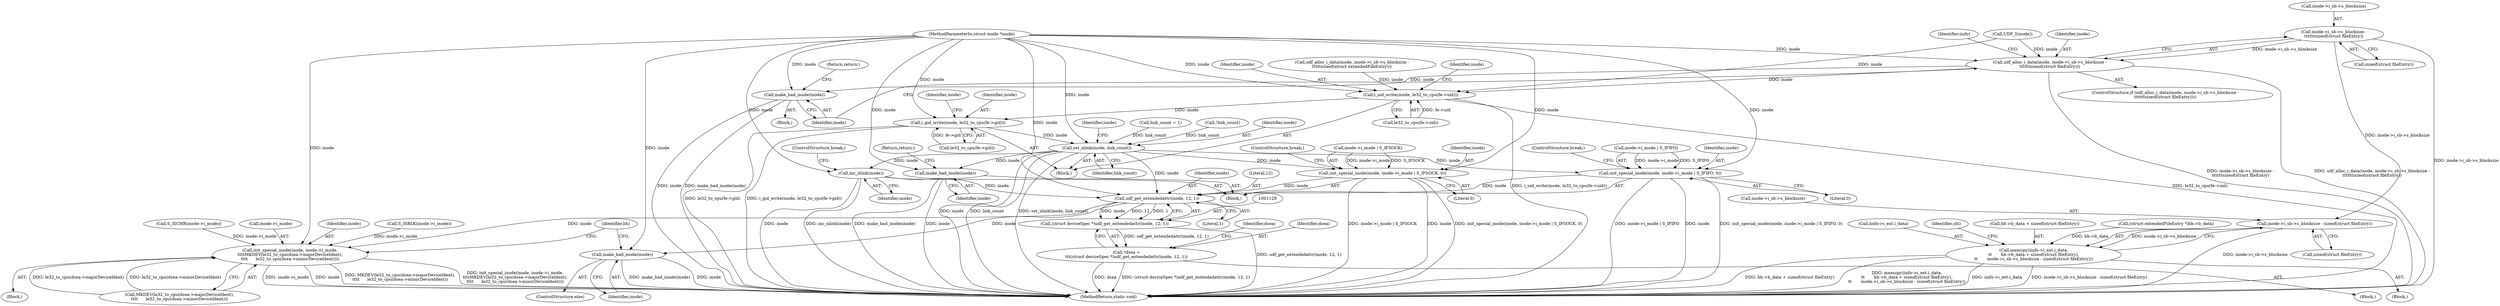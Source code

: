 digraph "0_linux_c03aa9f6e1f938618e6db2e23afef0574efeeb65@API" {
"1000465" [label="(Call,inode->i_sb->s_blocksize -\n\t\t\t\t\t\tsizeof(struct fileEntry))"];
"1000463" [label="(Call,udf_alloc_i_data(inode, inode->i_sb->s_blocksize -\n\t\t\t\t\t\tsizeof(struct fileEntry)))"];
"1000474" [label="(Call,make_bad_inode(inode))"];
"1000571" [label="(Call,i_uid_write(inode, le32_to_cpu(fe->uid)))"];
"1000605" [label="(Call,i_gid_write(inode, le32_to_cpu(fe->gid)))"];
"1000713" [label="(Call,set_nlink(inode, link_count))"];
"1000980" [label="(Call,inc_nlink(inode))"];
"1001130" [label="(Call,udf_get_extendedattr(inode, 12, 1))"];
"1001128" [label="(Call,(struct deviceSpec *)udf_get_extendedattr(inode, 12, 1))"];
"1001126" [label="(Call,*dsea =\n\t\t\t(struct deviceSpec *)udf_get_extendedattr(inode, 12, 1))"];
"1001137" [label="(Call,init_special_inode(inode, inode->i_mode,\n\t\t\t\tMKDEV(le32_to_cpu(dsea->majorDeviceIdent),\n\t\t\t\t      le32_to_cpu(dsea->minorDeviceIdent))))"];
"1001152" [label="(Call,make_bad_inode(inode))"];
"1001043" [label="(Call,init_special_inode(inode, inode->i_mode | S_IFIFO, 0))"];
"1001053" [label="(Call,init_special_inode(inode, inode->i_mode | S_IFSOCK, 0))"];
"1001111" [label="(Call,make_bad_inode(inode))"];
"1000489" [label="(Call,inode->i_sb->s_blocksize - sizeof(struct fileEntry))"];
"1000477" [label="(Call,memcpy(iinfo->i_ext.i_data,\n\t\t       bh->b_data + sizeof(struct fileEntry),\n\t\t       inode->i_sb->s_blocksize - sizeof(struct fileEntry)))"];
"1000471" [label="(Call,sizeof(struct fileEntry))"];
"1000473" [label="(Block,)"];
"1000981" [label="(Identifier,inode)"];
"1001044" [label="(Identifier,inode)"];
"1001051" [label="(ControlStructure,break;)"];
"1000571" [label="(Call,i_uid_write(inode, le32_to_cpu(fe->uid)))"];
"1000474" [label="(Call,make_bad_inode(inode))"];
"1001128" [label="(Call,(struct deviceSpec *)udf_get_extendedattr(inode, 12, 1))"];
"1001133" [label="(Literal,1)"];
"1000616" [label="(Identifier,inode)"];
"1001061" [label="(ControlStructure,break;)"];
"1000451" [label="(Block,)"];
"1000483" [label="(Call,bh->b_data + sizeof(struct fileEntry))"];
"1000465" [label="(Call,inode->i_sb->s_blocksize -\n\t\t\t\t\t\tsizeof(struct fileEntry))"];
"1001131" [label="(Identifier,inode)"];
"1001135" [label="(Identifier,dsea)"];
"1000475" [label="(Identifier,inode)"];
"1000190" [label="(Call,(struct extendedFileEntry *)bh->b_data)"];
"1001055" [label="(Call,inode->i_mode | S_IFSOCK)"];
"1000105" [label="(Block,)"];
"1000582" [label="(Identifier,inode)"];
"1001138" [label="(Identifier,inode)"];
"1000718" [label="(Identifier,inode)"];
"1000980" [label="(Call,inc_nlink(inode))"];
"1001136" [label="(Block,)"];
"1001120" [label="(Call,S_ISBLK(inode->i_mode))"];
"1001050" [label="(Literal,0)"];
"1000982" [label="(ControlStructure,break;)"];
"1001156" [label="(MethodReturn,static void)"];
"1000480" [label="(Identifier,iinfo)"];
"1000463" [label="(Call,udf_alloc_i_data(inode, inode->i_sb->s_blocksize -\n\t\t\t\t\t\tsizeof(struct fileEntry)))"];
"1001111" [label="(Call,make_bad_inode(inode))"];
"1000961" [label="(Block,)"];
"1001132" [label="(Literal,12)"];
"1000710" [label="(Call,link_count = 1)"];
"1000605" [label="(Call,i_gid_write(inode, le32_to_cpu(fe->gid)))"];
"1000715" [label="(Identifier,link_count)"];
"1000116" [label="(Call,UDF_I(inode))"];
"1001126" [label="(Call,*dsea =\n\t\t\t(struct deviceSpec *)udf_get_extendedattr(inode, 12, 1))"];
"1001124" [label="(Block,)"];
"1001155" [label="(Identifier,bh)"];
"1001142" [label="(Call,MKDEV(le32_to_cpu(dsea->majorDeviceIdent),\n\t\t\t\t      le32_to_cpu(dsea->minorDeviceIdent)))"];
"1001060" [label="(Literal,0)"];
"1000464" [label="(Identifier,inode)"];
"1000573" [label="(Call,le32_to_cpu(fe->uid))"];
"1000478" [label="(Call,iinfo->i_ext.i_data)"];
"1000708" [label="(Call,!link_count)"];
"1001153" [label="(Identifier,inode)"];
"1001054" [label="(Identifier,inode)"];
"1001043" [label="(Call,init_special_inode(inode, inode->i_mode | S_IFIFO, 0))"];
"1001152" [label="(Call,make_bad_inode(inode))"];
"1001151" [label="(ControlStructure,else)"];
"1001113" [label="(Return,return;)"];
"1000477" [label="(Call,memcpy(iinfo->i_ext.i_data,\n\t\t       bh->b_data + sizeof(struct fileEntry),\n\t\t       inode->i_sb->s_blocksize - sizeof(struct fileEntry)))"];
"1001112" [label="(Identifier,inode)"];
"1000495" [label="(Call,sizeof(struct fileEntry))"];
"1000607" [label="(Call,le32_to_cpu(fe->gid))"];
"1000572" [label="(Identifier,inode)"];
"1000476" [label="(Return,return;)"];
"1001137" [label="(Call,init_special_inode(inode, inode->i_mode,\n\t\t\t\tMKDEV(le32_to_cpu(dsea->majorDeviceIdent),\n\t\t\t\t      le32_to_cpu(dsea->minorDeviceIdent))))"];
"1000569" [label="(Identifier,sbi)"];
"1000407" [label="(Call,udf_alloc_i_data(inode, inode->i_sb->s_blocksize -\n\t\t\t\t\tsizeof(struct extendedFileEntry)))"];
"1000713" [label="(Call,set_nlink(inode, link_count))"];
"1000104" [label="(MethodParameterIn,struct inode *inode)"];
"1001127" [label="(Identifier,dsea)"];
"1001116" [label="(Call,S_ISCHR(inode->i_mode))"];
"1001130" [label="(Call,udf_get_extendedattr(inode, 12, 1))"];
"1000466" [label="(Call,inode->i_sb->s_blocksize)"];
"1000462" [label="(ControlStructure,if (udf_alloc_i_data(inode, inode->i_sb->s_blocksize -\n\t\t\t\t\t\tsizeof(struct fileEntry))))"];
"1001053" [label="(Call,init_special_inode(inode, inode->i_mode | S_IFSOCK, 0))"];
"1001139" [label="(Call,inode->i_mode)"];
"1000606" [label="(Identifier,inode)"];
"1000714" [label="(Identifier,inode)"];
"1000490" [label="(Call,inode->i_sb->s_blocksize)"];
"1001045" [label="(Call,inode->i_mode | S_IFIFO)"];
"1000489" [label="(Call,inode->i_sb->s_blocksize - sizeof(struct fileEntry))"];
"1000465" -> "1000463"  [label="AST: "];
"1000465" -> "1000471"  [label="CFG: "];
"1000466" -> "1000465"  [label="AST: "];
"1000471" -> "1000465"  [label="AST: "];
"1000463" -> "1000465"  [label="CFG: "];
"1000465" -> "1001156"  [label="DDG: inode->i_sb->s_blocksize"];
"1000465" -> "1000463"  [label="DDG: inode->i_sb->s_blocksize"];
"1000465" -> "1000489"  [label="DDG: inode->i_sb->s_blocksize"];
"1000463" -> "1000462"  [label="AST: "];
"1000464" -> "1000463"  [label="AST: "];
"1000475" -> "1000463"  [label="CFG: "];
"1000480" -> "1000463"  [label="CFG: "];
"1000463" -> "1001156"  [label="DDG: inode->i_sb->s_blocksize -\n\t\t\t\t\t\tsizeof(struct fileEntry)"];
"1000463" -> "1001156"  [label="DDG: udf_alloc_i_data(inode, inode->i_sb->s_blocksize -\n\t\t\t\t\t\tsizeof(struct fileEntry))"];
"1000116" -> "1000463"  [label="DDG: inode"];
"1000104" -> "1000463"  [label="DDG: inode"];
"1000463" -> "1000474"  [label="DDG: inode"];
"1000463" -> "1000571"  [label="DDG: inode"];
"1000474" -> "1000473"  [label="AST: "];
"1000474" -> "1000475"  [label="CFG: "];
"1000475" -> "1000474"  [label="AST: "];
"1000476" -> "1000474"  [label="CFG: "];
"1000474" -> "1001156"  [label="DDG: make_bad_inode(inode)"];
"1000474" -> "1001156"  [label="DDG: inode"];
"1000104" -> "1000474"  [label="DDG: inode"];
"1000571" -> "1000105"  [label="AST: "];
"1000571" -> "1000573"  [label="CFG: "];
"1000572" -> "1000571"  [label="AST: "];
"1000573" -> "1000571"  [label="AST: "];
"1000582" -> "1000571"  [label="CFG: "];
"1000571" -> "1001156"  [label="DDG: i_uid_write(inode, le32_to_cpu(fe->uid))"];
"1000571" -> "1001156"  [label="DDG: le32_to_cpu(fe->uid)"];
"1000116" -> "1000571"  [label="DDG: inode"];
"1000407" -> "1000571"  [label="DDG: inode"];
"1000104" -> "1000571"  [label="DDG: inode"];
"1000573" -> "1000571"  [label="DDG: fe->uid"];
"1000571" -> "1000605"  [label="DDG: inode"];
"1000605" -> "1000105"  [label="AST: "];
"1000605" -> "1000607"  [label="CFG: "];
"1000606" -> "1000605"  [label="AST: "];
"1000607" -> "1000605"  [label="AST: "];
"1000616" -> "1000605"  [label="CFG: "];
"1000605" -> "1001156"  [label="DDG: le32_to_cpu(fe->gid)"];
"1000605" -> "1001156"  [label="DDG: i_gid_write(inode, le32_to_cpu(fe->gid))"];
"1000104" -> "1000605"  [label="DDG: inode"];
"1000607" -> "1000605"  [label="DDG: fe->gid"];
"1000605" -> "1000713"  [label="DDG: inode"];
"1000713" -> "1000105"  [label="AST: "];
"1000713" -> "1000715"  [label="CFG: "];
"1000714" -> "1000713"  [label="AST: "];
"1000715" -> "1000713"  [label="AST: "];
"1000718" -> "1000713"  [label="CFG: "];
"1000713" -> "1001156"  [label="DDG: inode"];
"1000713" -> "1001156"  [label="DDG: link_count"];
"1000713" -> "1001156"  [label="DDG: set_nlink(inode, link_count)"];
"1000104" -> "1000713"  [label="DDG: inode"];
"1000708" -> "1000713"  [label="DDG: link_count"];
"1000710" -> "1000713"  [label="DDG: link_count"];
"1000713" -> "1000980"  [label="DDG: inode"];
"1000713" -> "1001043"  [label="DDG: inode"];
"1000713" -> "1001053"  [label="DDG: inode"];
"1000713" -> "1001111"  [label="DDG: inode"];
"1000713" -> "1001130"  [label="DDG: inode"];
"1000980" -> "1000961"  [label="AST: "];
"1000980" -> "1000981"  [label="CFG: "];
"1000981" -> "1000980"  [label="AST: "];
"1000982" -> "1000980"  [label="CFG: "];
"1000980" -> "1001156"  [label="DDG: inode"];
"1000980" -> "1001156"  [label="DDG: inc_nlink(inode)"];
"1000104" -> "1000980"  [label="DDG: inode"];
"1000980" -> "1001130"  [label="DDG: inode"];
"1001130" -> "1001128"  [label="AST: "];
"1001130" -> "1001133"  [label="CFG: "];
"1001131" -> "1001130"  [label="AST: "];
"1001132" -> "1001130"  [label="AST: "];
"1001133" -> "1001130"  [label="AST: "];
"1001128" -> "1001130"  [label="CFG: "];
"1001130" -> "1001128"  [label="DDG: inode"];
"1001130" -> "1001128"  [label="DDG: 12"];
"1001130" -> "1001128"  [label="DDG: 1"];
"1001043" -> "1001130"  [label="DDG: inode"];
"1001053" -> "1001130"  [label="DDG: inode"];
"1000104" -> "1001130"  [label="DDG: inode"];
"1001130" -> "1001137"  [label="DDG: inode"];
"1001130" -> "1001152"  [label="DDG: inode"];
"1001128" -> "1001126"  [label="AST: "];
"1001129" -> "1001128"  [label="AST: "];
"1001126" -> "1001128"  [label="CFG: "];
"1001128" -> "1001156"  [label="DDG: udf_get_extendedattr(inode, 12, 1)"];
"1001128" -> "1001126"  [label="DDG: udf_get_extendedattr(inode, 12, 1)"];
"1001126" -> "1001124"  [label="AST: "];
"1001127" -> "1001126"  [label="AST: "];
"1001135" -> "1001126"  [label="CFG: "];
"1001126" -> "1001156"  [label="DDG: dsea"];
"1001126" -> "1001156"  [label="DDG: (struct deviceSpec *)udf_get_extendedattr(inode, 12, 1)"];
"1001137" -> "1001136"  [label="AST: "];
"1001137" -> "1001142"  [label="CFG: "];
"1001138" -> "1001137"  [label="AST: "];
"1001139" -> "1001137"  [label="AST: "];
"1001142" -> "1001137"  [label="AST: "];
"1001155" -> "1001137"  [label="CFG: "];
"1001137" -> "1001156"  [label="DDG: init_special_inode(inode, inode->i_mode,\n\t\t\t\tMKDEV(le32_to_cpu(dsea->majorDeviceIdent),\n\t\t\t\t      le32_to_cpu(dsea->minorDeviceIdent)))"];
"1001137" -> "1001156"  [label="DDG: inode->i_mode"];
"1001137" -> "1001156"  [label="DDG: inode"];
"1001137" -> "1001156"  [label="DDG: MKDEV(le32_to_cpu(dsea->majorDeviceIdent),\n\t\t\t\t      le32_to_cpu(dsea->minorDeviceIdent))"];
"1000104" -> "1001137"  [label="DDG: inode"];
"1001120" -> "1001137"  [label="DDG: inode->i_mode"];
"1001116" -> "1001137"  [label="DDG: inode->i_mode"];
"1001142" -> "1001137"  [label="DDG: le32_to_cpu(dsea->majorDeviceIdent)"];
"1001142" -> "1001137"  [label="DDG: le32_to_cpu(dsea->minorDeviceIdent)"];
"1001152" -> "1001151"  [label="AST: "];
"1001152" -> "1001153"  [label="CFG: "];
"1001153" -> "1001152"  [label="AST: "];
"1001155" -> "1001152"  [label="CFG: "];
"1001152" -> "1001156"  [label="DDG: make_bad_inode(inode)"];
"1001152" -> "1001156"  [label="DDG: inode"];
"1000104" -> "1001152"  [label="DDG: inode"];
"1001043" -> "1000961"  [label="AST: "];
"1001043" -> "1001050"  [label="CFG: "];
"1001044" -> "1001043"  [label="AST: "];
"1001045" -> "1001043"  [label="AST: "];
"1001050" -> "1001043"  [label="AST: "];
"1001051" -> "1001043"  [label="CFG: "];
"1001043" -> "1001156"  [label="DDG: inode->i_mode | S_IFIFO"];
"1001043" -> "1001156"  [label="DDG: inode"];
"1001043" -> "1001156"  [label="DDG: init_special_inode(inode, inode->i_mode | S_IFIFO, 0)"];
"1000104" -> "1001043"  [label="DDG: inode"];
"1001045" -> "1001043"  [label="DDG: inode->i_mode"];
"1001045" -> "1001043"  [label="DDG: S_IFIFO"];
"1001053" -> "1000961"  [label="AST: "];
"1001053" -> "1001060"  [label="CFG: "];
"1001054" -> "1001053"  [label="AST: "];
"1001055" -> "1001053"  [label="AST: "];
"1001060" -> "1001053"  [label="AST: "];
"1001061" -> "1001053"  [label="CFG: "];
"1001053" -> "1001156"  [label="DDG: inode->i_mode | S_IFSOCK"];
"1001053" -> "1001156"  [label="DDG: inode"];
"1001053" -> "1001156"  [label="DDG: init_special_inode(inode, inode->i_mode | S_IFSOCK, 0)"];
"1000104" -> "1001053"  [label="DDG: inode"];
"1001055" -> "1001053"  [label="DDG: inode->i_mode"];
"1001055" -> "1001053"  [label="DDG: S_IFSOCK"];
"1001111" -> "1000961"  [label="AST: "];
"1001111" -> "1001112"  [label="CFG: "];
"1001112" -> "1001111"  [label="AST: "];
"1001113" -> "1001111"  [label="CFG: "];
"1001111" -> "1001156"  [label="DDG: make_bad_inode(inode)"];
"1001111" -> "1001156"  [label="DDG: inode"];
"1000104" -> "1001111"  [label="DDG: inode"];
"1000489" -> "1000477"  [label="AST: "];
"1000489" -> "1000495"  [label="CFG: "];
"1000490" -> "1000489"  [label="AST: "];
"1000495" -> "1000489"  [label="AST: "];
"1000477" -> "1000489"  [label="CFG: "];
"1000489" -> "1001156"  [label="DDG: inode->i_sb->s_blocksize"];
"1000489" -> "1000477"  [label="DDG: inode->i_sb->s_blocksize"];
"1000477" -> "1000451"  [label="AST: "];
"1000478" -> "1000477"  [label="AST: "];
"1000483" -> "1000477"  [label="AST: "];
"1000569" -> "1000477"  [label="CFG: "];
"1000477" -> "1001156"  [label="DDG: inode->i_sb->s_blocksize - sizeof(struct fileEntry)"];
"1000477" -> "1001156"  [label="DDG: bh->b_data + sizeof(struct fileEntry)"];
"1000477" -> "1001156"  [label="DDG: memcpy(iinfo->i_ext.i_data,\n\t\t       bh->b_data + sizeof(struct fileEntry),\n\t\t       inode->i_sb->s_blocksize - sizeof(struct fileEntry))"];
"1000477" -> "1001156"  [label="DDG: iinfo->i_ext.i_data"];
"1000190" -> "1000477"  [label="DDG: bh->b_data"];
}

